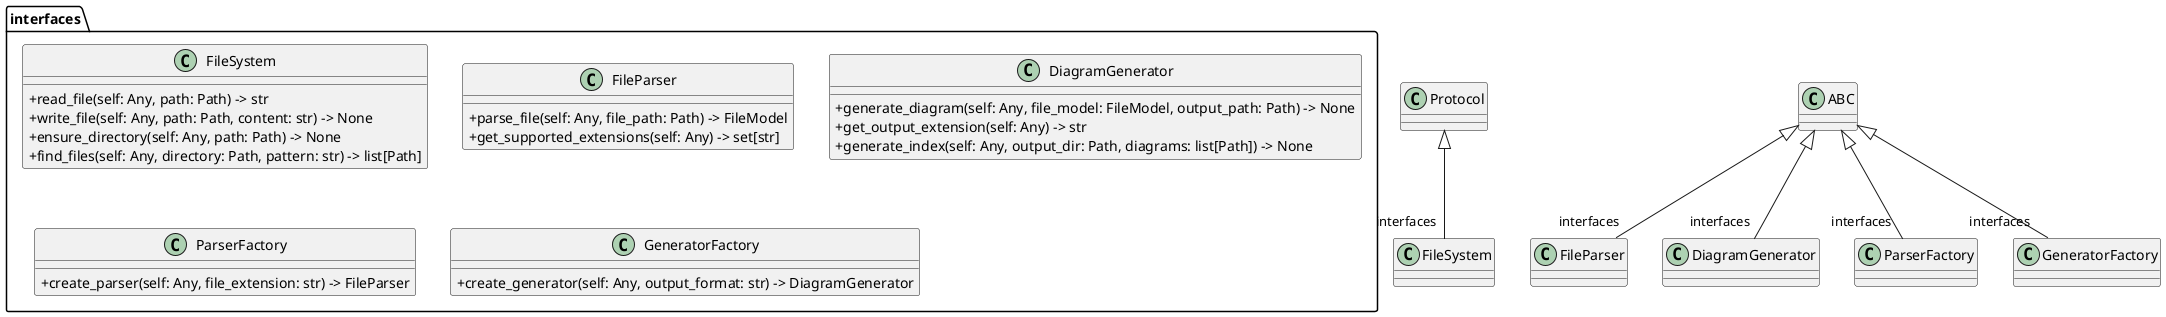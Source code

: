 @startuml
skinparam classAttributeIconSize 0

package "interfaces" {
  class FileSystem {
    +read_file(self: Any, path: Path) -> str
    +write_file(self: Any, path: Path, content: str) -> None
    +ensure_directory(self: Any, path: Path) -> None
    +find_files(self: Any, directory: Path, pattern: str) -> list[Path]
  }
  class FileParser {
    +parse_file(self: Any, file_path: Path) -> FileModel
    +get_supported_extensions(self: Any) -> set[str]
  }
  class DiagramGenerator {
    +generate_diagram(self: Any, file_model: FileModel, output_path: Path) -> None
    +get_output_extension(self: Any) -> str
    +generate_index(self: Any, output_dir: Path, diagrams: list[Path]) -> None
  }
  class ParserFactory {
    +create_parser(self: Any, file_extension: str) -> FileParser
  }
  class GeneratorFactory {
    +create_generator(self: Any, output_format: str) -> DiagramGenerator
  }
}

' Relationships
Protocol <|-- "interfaces".FileSystem
ABC <|-- "interfaces".FileParser
ABC <|-- "interfaces".DiagramGenerator
ABC <|-- "interfaces".ParserFactory
ABC <|-- "interfaces".GeneratorFactory
@enduml